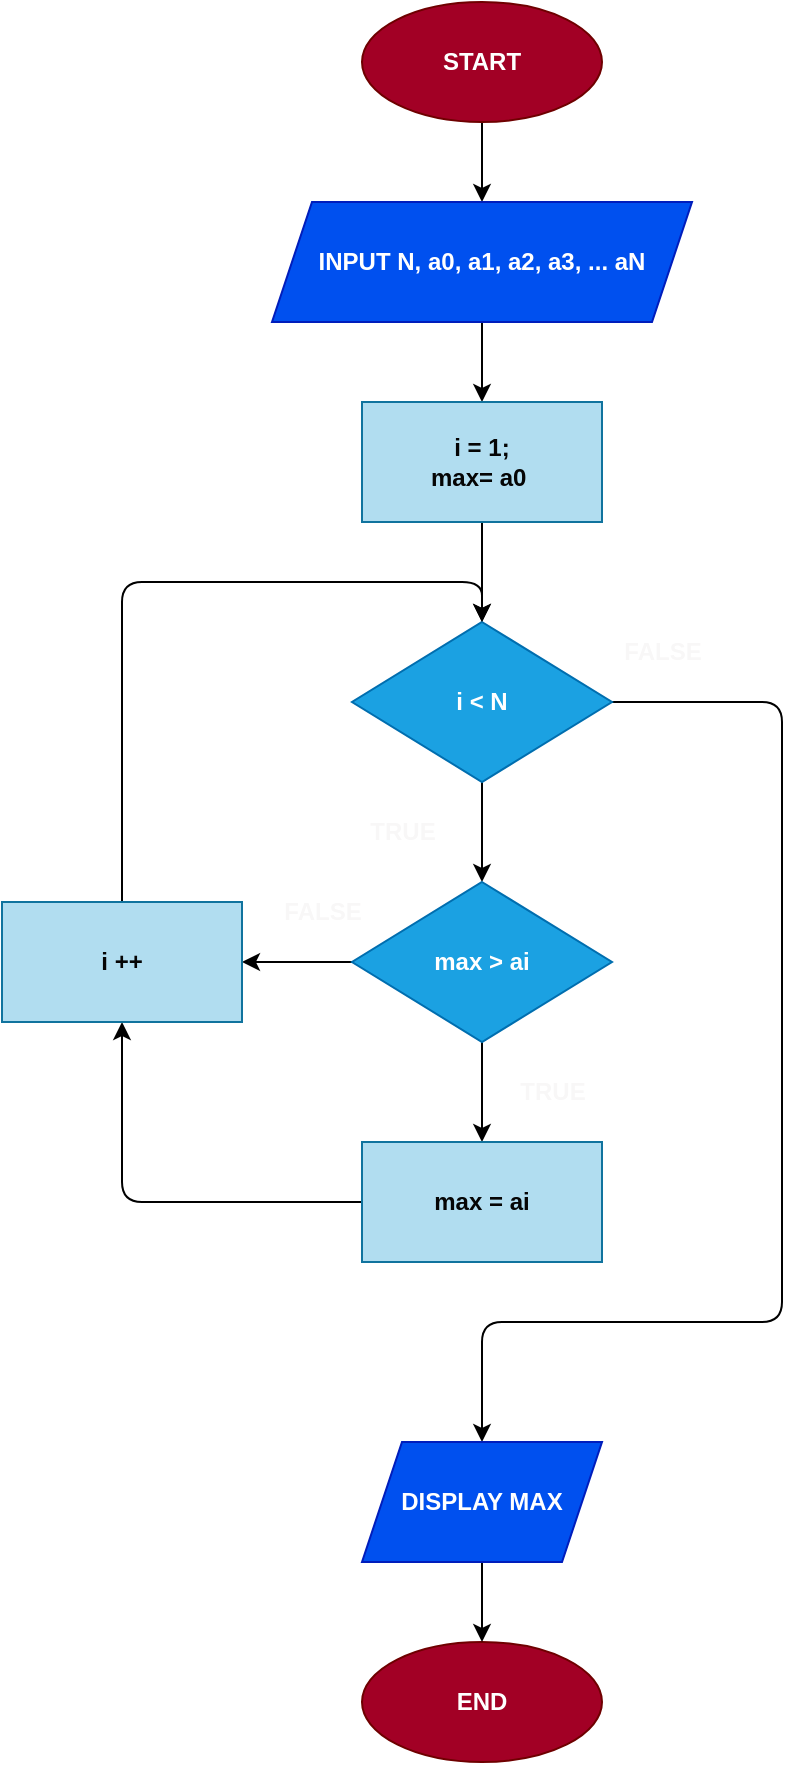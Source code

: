 <mxfile>
    <diagram id="ffljnvqQT1zOg6LFcFXt" name="Page-1">
        <mxGraphModel dx="1069" dy="454" grid="1" gridSize="10" guides="1" tooltips="1" connect="1" arrows="1" fold="1" page="1" pageScale="1" pageWidth="850" pageHeight="1100" math="0" shadow="0">
            <root>
                <mxCell id="0"/>
                <mxCell id="1" parent="0"/>
                <mxCell id="2" style="edgeStyle=none;html=1;exitX=0.5;exitY=1;exitDx=0;exitDy=0;entryX=0.5;entryY=0;entryDx=0;entryDy=0;" edge="1" parent="1" source="3" target="6">
                    <mxGeometry relative="1" as="geometry"/>
                </mxCell>
                <mxCell id="3" value="START" style="ellipse;whiteSpace=wrap;html=1;fillColor=#a20025;fontColor=#ffffff;strokeColor=#6F0000;fontStyle=1" vertex="1" parent="1">
                    <mxGeometry x="350" y="40" width="120" height="60" as="geometry"/>
                </mxCell>
                <mxCell id="4" value="END" style="ellipse;whiteSpace=wrap;html=1;fillColor=#a20025;fontColor=#ffffff;strokeColor=#6F0000;fontStyle=1" vertex="1" parent="1">
                    <mxGeometry x="350" y="860" width="120" height="60" as="geometry"/>
                </mxCell>
                <mxCell id="5" value="" style="edgeStyle=none;html=1;fontColor=#050505;" edge="1" parent="1" source="6" target="8">
                    <mxGeometry relative="1" as="geometry"/>
                </mxCell>
                <mxCell id="6" value="INPUT N, a0, a1, a2, a3, ... aN" style="shape=parallelogram;perimeter=parallelogramPerimeter;whiteSpace=wrap;html=1;fixedSize=1;fillColor=#0050ef;fontColor=#ffffff;strokeColor=#001DBC;fontStyle=1" vertex="1" parent="1">
                    <mxGeometry x="305" y="140" width="210" height="60" as="geometry"/>
                </mxCell>
                <mxCell id="7" value="" style="edgeStyle=none;html=1;fontColor=#050505;" edge="1" parent="1" source="8" target="11">
                    <mxGeometry relative="1" as="geometry"/>
                </mxCell>
                <mxCell id="8" value="i = 1;&lt;br&gt;max= a0&amp;nbsp;" style="rounded=0;whiteSpace=wrap;html=1;fillColor=#b1ddf0;strokeColor=#10739e;fontStyle=1;fontColor=#050505;" vertex="1" parent="1">
                    <mxGeometry x="350" y="240" width="120" height="60" as="geometry"/>
                </mxCell>
                <mxCell id="10" value="" style="edgeStyle=none;html=1;fontColor=#f8f7f7;" edge="1" parent="1" source="11" target="21">
                    <mxGeometry relative="1" as="geometry"/>
                </mxCell>
                <mxCell id="33" style="edgeStyle=none;html=1;exitX=1;exitY=0.5;exitDx=0;exitDy=0;entryX=0.5;entryY=0;entryDx=0;entryDy=0;" edge="1" parent="1" source="11" target="27">
                    <mxGeometry relative="1" as="geometry">
                        <Array as="points">
                            <mxPoint x="560" y="390"/>
                            <mxPoint x="560" y="700"/>
                            <mxPoint x="410" y="700"/>
                        </Array>
                    </mxGeometry>
                </mxCell>
                <mxCell id="11" value="i &amp;lt; N" style="rhombus;whiteSpace=wrap;html=1;fillColor=#1ba1e2;strokeColor=#006EAF;fontColor=#ffffff;fontStyle=1" vertex="1" parent="1">
                    <mxGeometry x="345" y="350" width="130" height="80" as="geometry"/>
                </mxCell>
                <mxCell id="17" value="TRUE" style="text;html=1;align=center;verticalAlign=middle;resizable=0;points=[];autosize=1;strokeColor=none;fillColor=none;fontColor=#f8f7f7;fontStyle=1" vertex="1" parent="1">
                    <mxGeometry x="340" y="440" width="60" height="30" as="geometry"/>
                </mxCell>
                <mxCell id="19" value="" style="edgeStyle=none;html=1;fontColor=#f8f7f7;" edge="1" parent="1" source="21" target="23">
                    <mxGeometry relative="1" as="geometry"/>
                </mxCell>
                <mxCell id="20" value="" style="edgeStyle=none;html=1;fontColor=#f8f7f7;" edge="1" parent="1" source="21" target="25">
                    <mxGeometry relative="1" as="geometry"/>
                </mxCell>
                <mxCell id="21" value="max &amp;gt; ai" style="rhombus;whiteSpace=wrap;html=1;fillColor=#1ba1e2;strokeColor=#006EAF;fontColor=#ffffff;fontStyle=1" vertex="1" parent="1">
                    <mxGeometry x="345" y="480" width="130" height="80" as="geometry"/>
                </mxCell>
                <mxCell id="32" style="edgeStyle=none;html=1;exitX=0;exitY=0.5;exitDx=0;exitDy=0;entryX=0.5;entryY=1;entryDx=0;entryDy=0;" edge="1" parent="1" source="23" target="25">
                    <mxGeometry relative="1" as="geometry">
                        <Array as="points">
                            <mxPoint x="230" y="640"/>
                        </Array>
                    </mxGeometry>
                </mxCell>
                <mxCell id="23" value="max = ai" style="rounded=0;whiteSpace=wrap;html=1;fillColor=#b1ddf0;strokeColor=#10739e;fontStyle=1;fontColor=#050505;" vertex="1" parent="1">
                    <mxGeometry x="350" y="610" width="120" height="60" as="geometry"/>
                </mxCell>
                <mxCell id="34" style="edgeStyle=none;html=1;exitX=0.5;exitY=0;exitDx=0;exitDy=0;entryX=0.5;entryY=0;entryDx=0;entryDy=0;" edge="1" parent="1" source="25" target="11">
                    <mxGeometry relative="1" as="geometry">
                        <Array as="points">
                            <mxPoint x="230" y="330"/>
                            <mxPoint x="410" y="330"/>
                        </Array>
                    </mxGeometry>
                </mxCell>
                <mxCell id="25" value="i ++" style="rounded=0;whiteSpace=wrap;html=1;fillColor=#b1ddf0;strokeColor=#10739e;fontStyle=1;fontColor=#050505;" vertex="1" parent="1">
                    <mxGeometry x="170" y="490" width="120" height="60" as="geometry"/>
                </mxCell>
                <mxCell id="26" value="" style="edgeStyle=none;html=1;fontColor=#f8f7f7;" edge="1" parent="1" source="27" target="4">
                    <mxGeometry relative="1" as="geometry"/>
                </mxCell>
                <mxCell id="27" value="DISPLAY MAX" style="shape=parallelogram;perimeter=parallelogramPerimeter;whiteSpace=wrap;html=1;fixedSize=1;fillColor=#0050ef;fontColor=#ffffff;strokeColor=#001DBC;fontStyle=1" vertex="1" parent="1">
                    <mxGeometry x="350" y="760" width="120" height="60" as="geometry"/>
                </mxCell>
                <mxCell id="29" value="FALSE" style="text;html=1;align=center;verticalAlign=middle;resizable=0;points=[];autosize=1;strokeColor=none;fillColor=none;fontColor=#f8f7f7;fontStyle=1" vertex="1" parent="1">
                    <mxGeometry x="470" y="350" width="60" height="30" as="geometry"/>
                </mxCell>
                <mxCell id="30" value="FALSE" style="text;html=1;align=center;verticalAlign=middle;resizable=0;points=[];autosize=1;strokeColor=none;fillColor=none;fontColor=#f8f7f7;fontStyle=1" vertex="1" parent="1">
                    <mxGeometry x="300" y="480" width="60" height="30" as="geometry"/>
                </mxCell>
                <mxCell id="31" value="TRUE" style="text;html=1;align=center;verticalAlign=middle;resizable=0;points=[];autosize=1;strokeColor=none;fillColor=none;fontColor=#f8f7f7;fontStyle=1" vertex="1" parent="1">
                    <mxGeometry x="415" y="570" width="60" height="30" as="geometry"/>
                </mxCell>
            </root>
        </mxGraphModel>
    </diagram>
</mxfile>